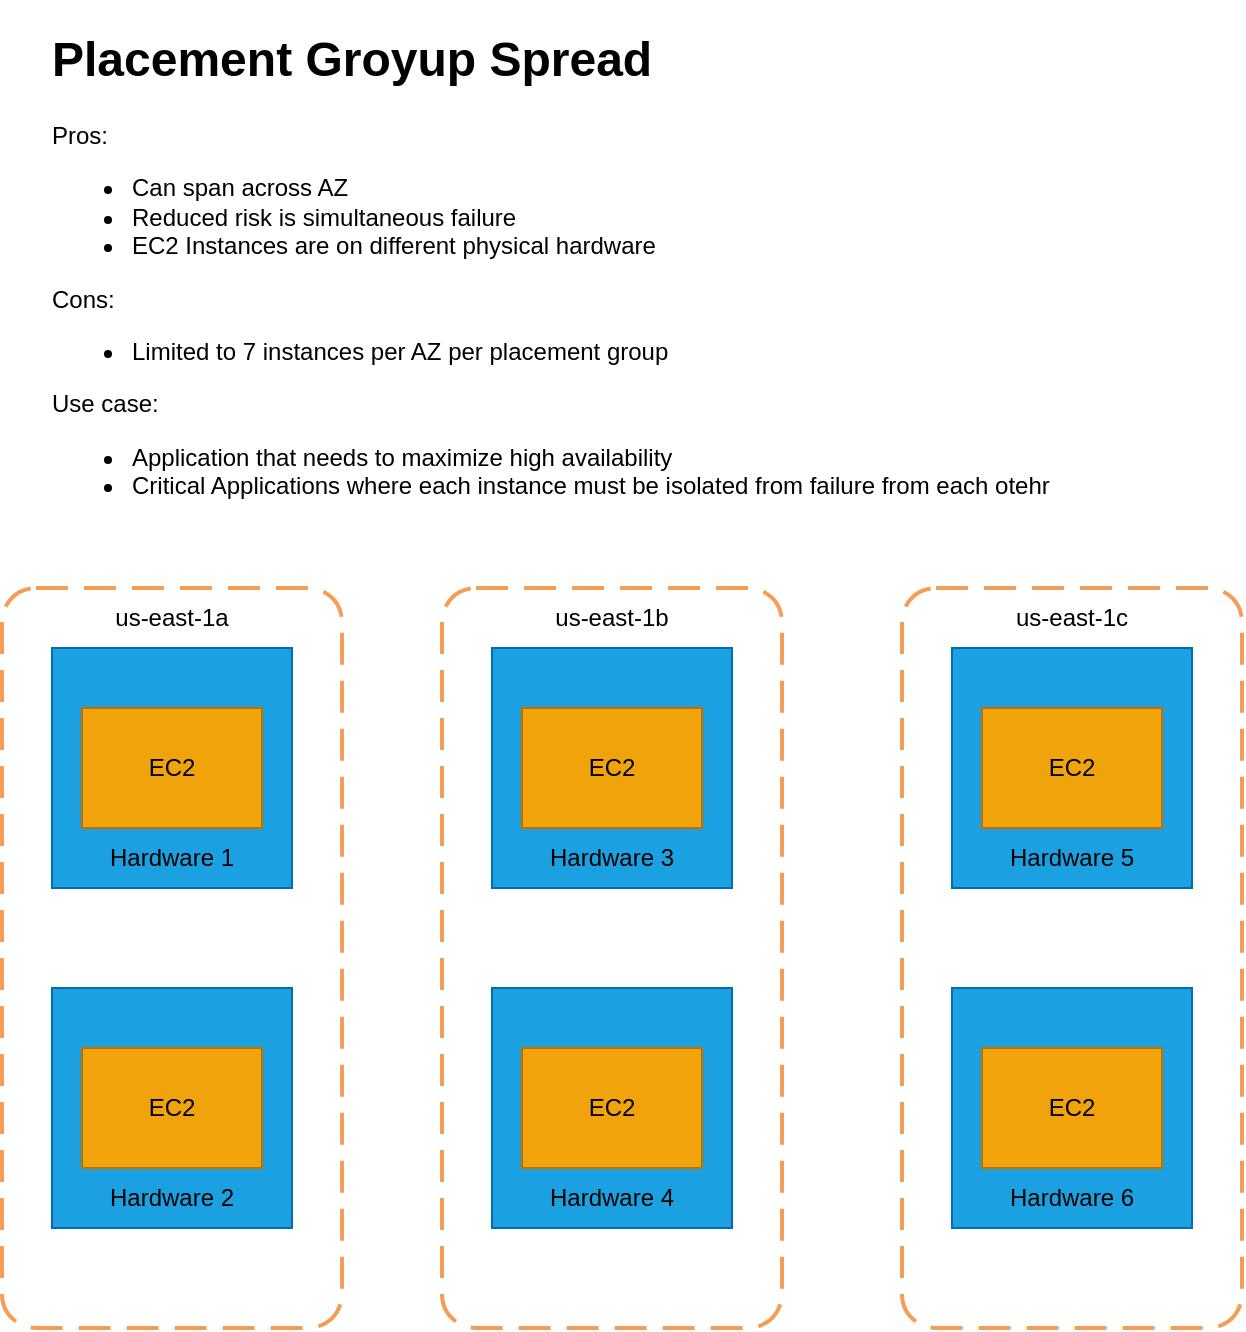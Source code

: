 <mxfile>
    <diagram id="Joiml3ppnFBbgDe5UD2-" name="Page-1">
        <mxGraphModel dx="748" dy="528" grid="1" gridSize="10" guides="1" tooltips="1" connect="1" arrows="1" fold="1" page="1" pageScale="1" pageWidth="850" pageHeight="1100" math="0" shadow="0">
            <root>
                <mxCell id="0"/>
                <mxCell id="1" parent="0"/>
                <mxCell id="2" value="&lt;h1&gt;Placement Groyup Spread&lt;/h1&gt;&lt;h1&gt;&lt;div style=&quot;font-size: 12px; font-weight: 400;&quot;&gt;Pros:&lt;/div&gt;&lt;div style=&quot;font-size: 12px; font-weight: 400;&quot;&gt;&lt;ul&gt;&lt;li&gt;Can span across AZ&lt;/li&gt;&lt;li&gt;Reduced risk is simultaneous failure&lt;/li&gt;&lt;li&gt;EC2 Instances are on different physical hardware&lt;/li&gt;&lt;/ul&gt;&lt;/div&gt;&lt;div style=&quot;font-size: 12px; font-weight: 400;&quot;&gt;Cons:&lt;/div&gt;&lt;div style=&quot;font-size: 12px; font-weight: 400;&quot;&gt;&lt;ul&gt;&lt;li&gt;Limited to 7 instances per AZ per placement group&lt;/li&gt;&lt;/ul&gt;&lt;div&gt;Use case:&lt;/div&gt;&lt;div&gt;&lt;ul&gt;&lt;li&gt;Application that needs to maximize high availability&lt;/li&gt;&lt;li&gt;Critical Applications where each instance must be isolated from failure from each otehr&lt;/li&gt;&lt;/ul&gt;&lt;/div&gt;&lt;/div&gt;&lt;/h1&gt;" style="text;html=1;strokeColor=none;fillColor=none;spacing=5;spacingTop=-20;whiteSpace=wrap;overflow=hidden;rounded=0;" vertex="1" parent="1">
                    <mxGeometry x="90" y="30" width="560" height="280" as="geometry"/>
                </mxCell>
                <mxCell id="3" value="" style="rounded=1;arcSize=10;dashed=1;strokeColor=#F59D56;fillColor=none;gradientColor=none;dashPattern=8 4;strokeWidth=2;" vertex="1" parent="1">
                    <mxGeometry x="70" y="314" width="170" height="370" as="geometry"/>
                </mxCell>
                <mxCell id="4" value="us-east-1a" style="text;html=1;strokeColor=none;fillColor=none;align=center;verticalAlign=middle;whiteSpace=wrap;rounded=0;" vertex="1" parent="1">
                    <mxGeometry x="125" y="314" width="60" height="30" as="geometry"/>
                </mxCell>
                <mxCell id="9" value="" style="rounded=1;arcSize=10;dashed=1;strokeColor=#F59D56;fillColor=none;gradientColor=none;dashPattern=8 4;strokeWidth=2;" vertex="1" parent="1">
                    <mxGeometry x="290" y="314" width="170" height="370" as="geometry"/>
                </mxCell>
                <mxCell id="10" value="us-east-1b" style="text;html=1;strokeColor=none;fillColor=none;align=center;verticalAlign=middle;whiteSpace=wrap;rounded=0;" vertex="1" parent="1">
                    <mxGeometry x="345" y="314" width="60" height="30" as="geometry"/>
                </mxCell>
                <mxCell id="11" value="" style="rounded=1;arcSize=10;dashed=1;strokeColor=#F59D56;fillColor=none;gradientColor=none;dashPattern=8 4;strokeWidth=2;" vertex="1" parent="1">
                    <mxGeometry x="520" y="314" width="170" height="370" as="geometry"/>
                </mxCell>
                <mxCell id="12" value="us-east-1c" style="text;html=1;strokeColor=none;fillColor=none;align=center;verticalAlign=middle;whiteSpace=wrap;rounded=0;" vertex="1" parent="1">
                    <mxGeometry x="575" y="314" width="60" height="30" as="geometry"/>
                </mxCell>
                <mxCell id="13" value="" style="rounded=0;whiteSpace=wrap;html=1;fillColor=#1ba1e2;fontColor=#ffffff;strokeColor=#006EAF;" vertex="1" parent="1">
                    <mxGeometry x="95" y="344" width="120" height="120" as="geometry"/>
                </mxCell>
                <mxCell id="14" value="EC2" style="rounded=0;whiteSpace=wrap;html=1;fillColor=#f0a30a;fontColor=#000000;strokeColor=#BD7000;" vertex="1" parent="1">
                    <mxGeometry x="110" y="374" width="90" height="60" as="geometry"/>
                </mxCell>
                <mxCell id="15" value="" style="rounded=0;whiteSpace=wrap;html=1;fillColor=#1ba1e2;fontColor=#ffffff;strokeColor=#006EAF;" vertex="1" parent="1">
                    <mxGeometry x="95" y="514" width="120" height="120" as="geometry"/>
                </mxCell>
                <mxCell id="16" value="EC2" style="rounded=0;whiteSpace=wrap;html=1;fillColor=#f0a30a;fontColor=#000000;strokeColor=#BD7000;" vertex="1" parent="1">
                    <mxGeometry x="110" y="544" width="90" height="60" as="geometry"/>
                </mxCell>
                <mxCell id="17" value="" style="rounded=0;whiteSpace=wrap;html=1;fillColor=#1ba1e2;fontColor=#ffffff;strokeColor=#006EAF;" vertex="1" parent="1">
                    <mxGeometry x="315" y="344" width="120" height="120" as="geometry"/>
                </mxCell>
                <mxCell id="18" value="EC2" style="rounded=0;whiteSpace=wrap;html=1;fillColor=#f0a30a;fontColor=#000000;strokeColor=#BD7000;" vertex="1" parent="1">
                    <mxGeometry x="330" y="374" width="90" height="60" as="geometry"/>
                </mxCell>
                <mxCell id="19" value="" style="rounded=0;whiteSpace=wrap;html=1;fillColor=#1ba1e2;fontColor=#ffffff;strokeColor=#006EAF;" vertex="1" parent="1">
                    <mxGeometry x="315" y="514" width="120" height="120" as="geometry"/>
                </mxCell>
                <mxCell id="20" value="EC2" style="rounded=0;whiteSpace=wrap;html=1;fillColor=#f0a30a;fontColor=#000000;strokeColor=#BD7000;" vertex="1" parent="1">
                    <mxGeometry x="330" y="544" width="90" height="60" as="geometry"/>
                </mxCell>
                <mxCell id="21" value="" style="rounded=0;whiteSpace=wrap;html=1;fillColor=#1ba1e2;fontColor=#ffffff;strokeColor=#006EAF;" vertex="1" parent="1">
                    <mxGeometry x="545" y="344" width="120" height="120" as="geometry"/>
                </mxCell>
                <mxCell id="22" value="EC2" style="rounded=0;whiteSpace=wrap;html=1;fillColor=#f0a30a;fontColor=#000000;strokeColor=#BD7000;" vertex="1" parent="1">
                    <mxGeometry x="560" y="374" width="90" height="60" as="geometry"/>
                </mxCell>
                <mxCell id="23" value="" style="rounded=0;whiteSpace=wrap;html=1;fillColor=#1ba1e2;fontColor=#ffffff;strokeColor=#006EAF;" vertex="1" parent="1">
                    <mxGeometry x="545" y="514" width="120" height="120" as="geometry"/>
                </mxCell>
                <mxCell id="24" value="EC2" style="rounded=0;whiteSpace=wrap;html=1;fillColor=#f0a30a;fontColor=#000000;strokeColor=#BD7000;" vertex="1" parent="1">
                    <mxGeometry x="560" y="544" width="90" height="60" as="geometry"/>
                </mxCell>
                <mxCell id="25" value="Hardware 1" style="text;html=1;strokeColor=none;fillColor=none;align=center;verticalAlign=middle;whiteSpace=wrap;rounded=0;" vertex="1" parent="1">
                    <mxGeometry x="120" y="434" width="70" height="30" as="geometry"/>
                </mxCell>
                <mxCell id="26" value="Hardware 2" style="text;html=1;strokeColor=none;fillColor=none;align=center;verticalAlign=middle;whiteSpace=wrap;rounded=0;" vertex="1" parent="1">
                    <mxGeometry x="120" y="604" width="70" height="30" as="geometry"/>
                </mxCell>
                <mxCell id="27" value="Hardware 3" style="text;html=1;strokeColor=none;fillColor=none;align=center;verticalAlign=middle;whiteSpace=wrap;rounded=0;" vertex="1" parent="1">
                    <mxGeometry x="340" y="434" width="70" height="30" as="geometry"/>
                </mxCell>
                <mxCell id="28" value="Hardware 4" style="text;html=1;strokeColor=none;fillColor=none;align=center;verticalAlign=middle;whiteSpace=wrap;rounded=0;" vertex="1" parent="1">
                    <mxGeometry x="340" y="604" width="70" height="30" as="geometry"/>
                </mxCell>
                <mxCell id="29" value="Hardware 5" style="text;html=1;strokeColor=none;fillColor=none;align=center;verticalAlign=middle;whiteSpace=wrap;rounded=0;" vertex="1" parent="1">
                    <mxGeometry x="570" y="434" width="70" height="30" as="geometry"/>
                </mxCell>
                <mxCell id="30" value="Hardware 6" style="text;html=1;strokeColor=none;fillColor=none;align=center;verticalAlign=middle;whiteSpace=wrap;rounded=0;" vertex="1" parent="1">
                    <mxGeometry x="570" y="604" width="70" height="30" as="geometry"/>
                </mxCell>
            </root>
        </mxGraphModel>
    </diagram>
</mxfile>